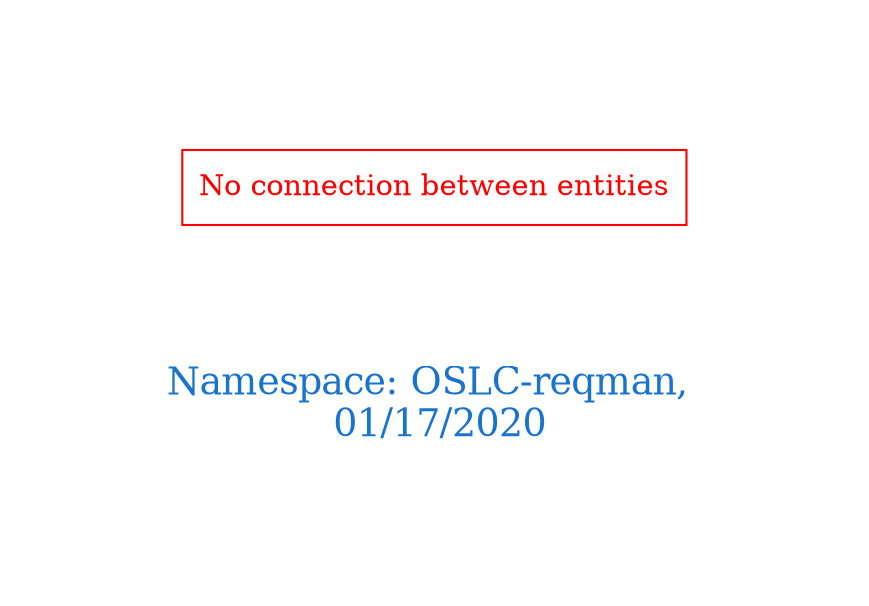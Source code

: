 digraph OGIT_ontology {
 graph [ rankdir= LR,pad=1 
fontsize = 18,
fontcolor= dodgerblue3,label = "\n\n\nNamespace: OSLC-reqman, \n 01/17/2020"];
node[shape=polygon];
edge [  color="gray81"];

"No connection between entities" [fontcolor = "red",color="red", shape="polygon"]
}
